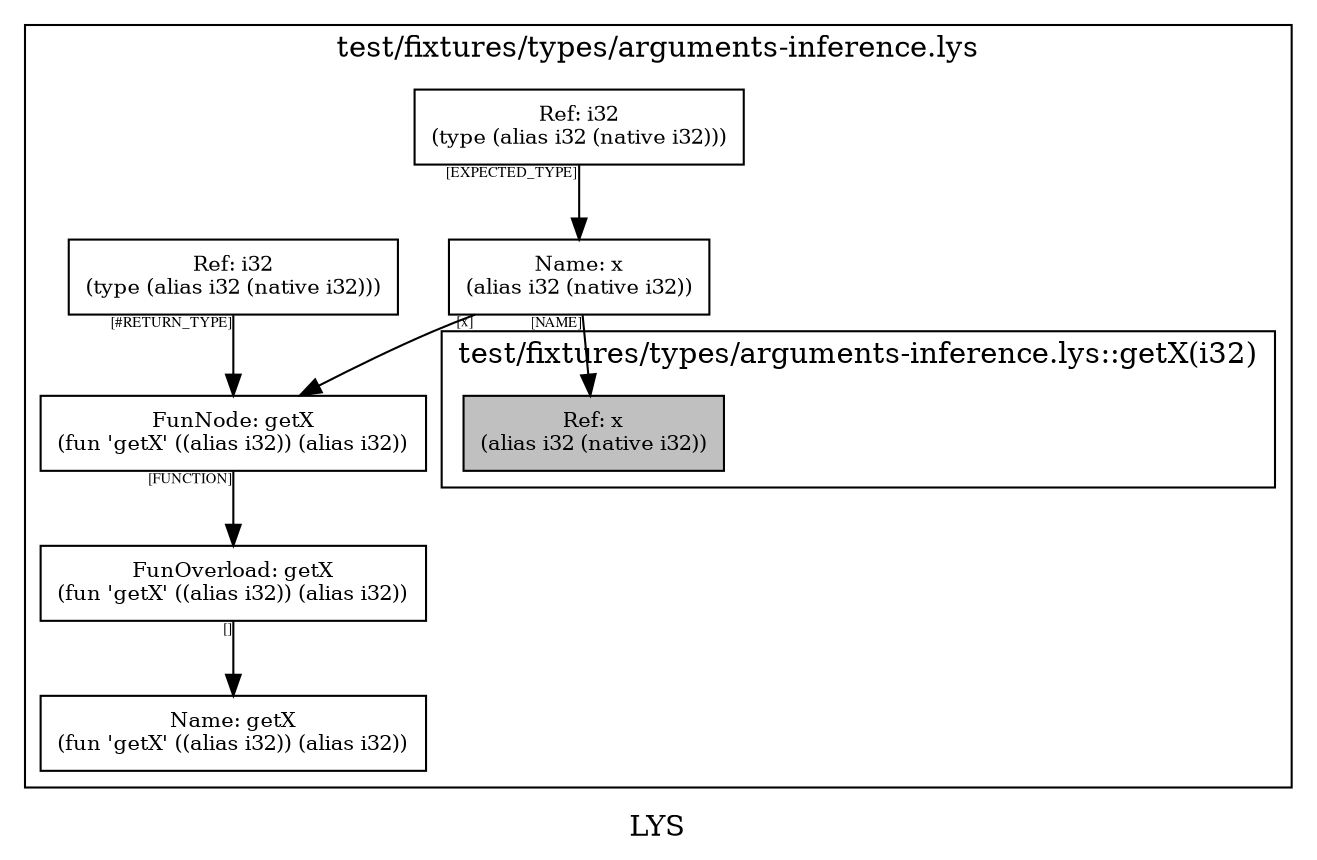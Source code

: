 digraph LYS {
  node [shape=box,fontsize=10];
  subgraph "cluster_test/fixtures/types/arguments-inference.lys" {
    1 [label="FunOverload: getX\n(fun 'getX' ((alias i32)) (alias i32))", fillcolor=grey];
    2 [label="FunNode: getX\n(fun 'getX' ((alias i32)) (alias i32))", fillcolor=grey];
    3 [label="Name: x\n(alias i32 (native i32))", fillcolor=grey];
    4 [label="Ref: i32\n(type (alias i32 (native i32)))", fillcolor=grey];
    5 [label="Ref: i32\n(type (alias i32 (native i32)))", fillcolor=grey];
    6 [label="Name: getX\n(fun 'getX' ((alias i32)) (alias i32))", fillcolor=grey];
    subgraph "cluster_test/fixtures/types/arguments-inference.lys_0" { rankdir=TB;
      node [style=filled, fillcolor=grey];
      7 [label="Ref: x\n(alias i32 (native i32))", fillcolor=grey];
      label="test/fixtures/types/arguments-inference.lys::getX(i32)";
    }
    label="test/fixtures/types/arguments-inference.lys";
  }
  1 -> 6[taillabel="[]" fontsize=7 fontname="times" color="black" ];
  2 -> 1[taillabel="[FUNCTION]" fontsize=7 fontname="times" color="black" ];
  3 -> 2[taillabel="[x]" fontsize=7 fontname="times" color="black" ];
  3 -> 7[taillabel="[NAME]" fontsize=7 fontname="times" color="black" ];
  4 -> 3[taillabel="[EXPECTED_TYPE]" fontsize=7 fontname="times" color="black" ];
  5 -> 2[taillabel="[#RETURN_TYPE]" fontsize=7 fontname="times" color="black" ];
  label="LYS";
}
